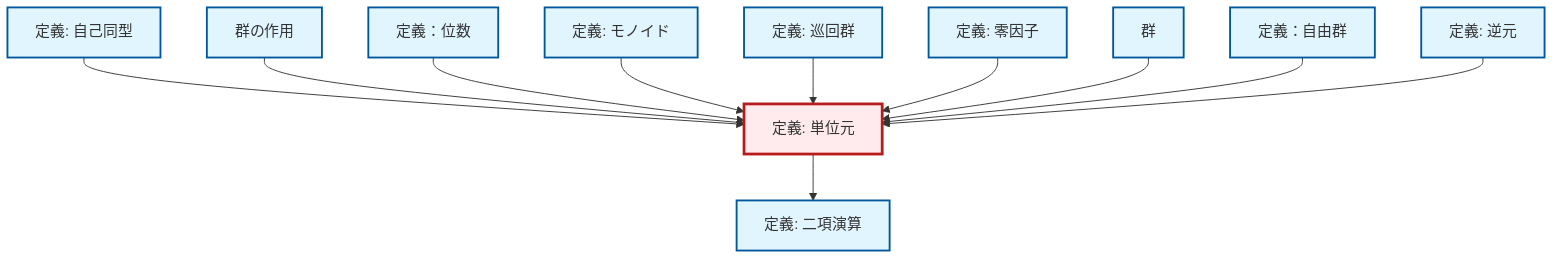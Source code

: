 graph TD
    classDef definition fill:#e1f5fe,stroke:#01579b,stroke-width:2px
    classDef theorem fill:#f3e5f5,stroke:#4a148c,stroke-width:2px
    classDef axiom fill:#fff3e0,stroke:#e65100,stroke-width:2px
    classDef example fill:#e8f5e9,stroke:#1b5e20,stroke-width:2px
    classDef current fill:#ffebee,stroke:#b71c1c,stroke-width:3px
    def-free-group["定義：自由群"]:::definition
    def-binary-operation["定義: 二項演算"]:::definition
    def-automorphism["定義: 自己同型"]:::definition
    def-group-action["群の作用"]:::definition
    def-monoid["定義: モノイド"]:::definition
    def-group["群"]:::definition
    def-order["定義：位数"]:::definition
    def-cyclic-group["定義: 巡回群"]:::definition
    def-inverse-element["定義: 逆元"]:::definition
    def-zero-divisor["定義: 零因子"]:::definition
    def-identity-element["定義: 単位元"]:::definition
    def-automorphism --> def-identity-element
    def-group-action --> def-identity-element
    def-order --> def-identity-element
    def-monoid --> def-identity-element
    def-cyclic-group --> def-identity-element
    def-identity-element --> def-binary-operation
    def-zero-divisor --> def-identity-element
    def-group --> def-identity-element
    def-free-group --> def-identity-element
    def-inverse-element --> def-identity-element
    class def-identity-element current